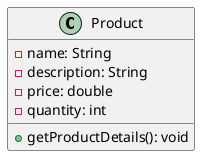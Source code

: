 @startuml
class Product {
  - name: String
  - description: String
  - price: double
  - quantity: int
  + getProductDetails(): void
}
@enduml